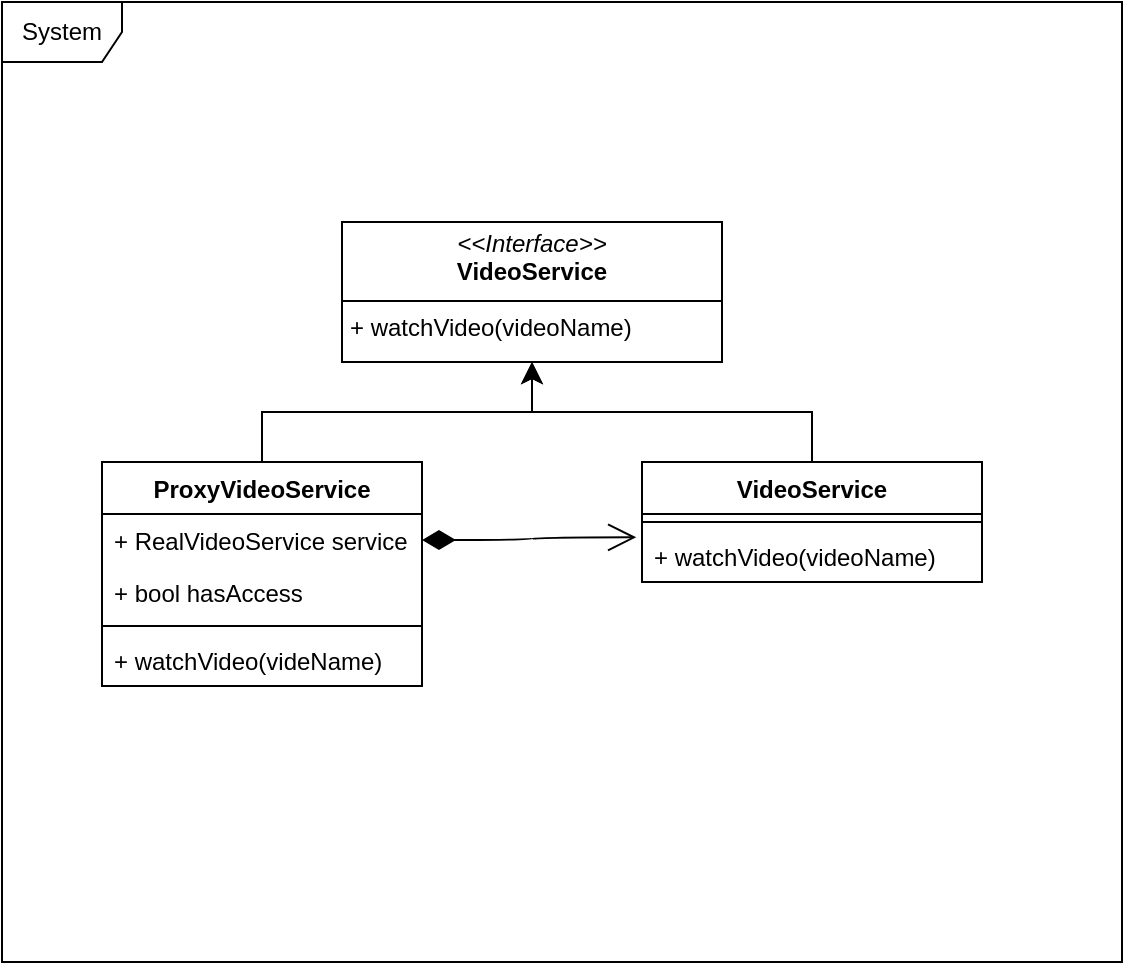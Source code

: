 <mxfile version="26.2.12">
  <diagram name="Página-1" id="r2bvop4C-KoJWWGskxlp">
    <mxGraphModel dx="1340" dy="571" grid="1" gridSize="10" guides="1" tooltips="1" connect="1" arrows="1" fold="1" page="1" pageScale="1" pageWidth="827" pageHeight="1169" math="0" shadow="0">
      <root>
        <mxCell id="0" />
        <mxCell id="1" parent="0" />
        <mxCell id="rAoNcaFQ0cFfPluoz4KQ-1" value="System" style="shape=umlFrame;whiteSpace=wrap;html=1;pointerEvents=0;" parent="1" vertex="1">
          <mxGeometry x="40" y="80" width="560" height="480" as="geometry" />
        </mxCell>
        <mxCell id="rAoNcaFQ0cFfPluoz4KQ-11" value="&lt;p style=&quot;margin:0px;margin-top:4px;text-align:center;&quot;&gt;&lt;i&gt;&amp;lt;&amp;lt;Interface&amp;gt;&amp;gt;&lt;/i&gt;&lt;br&gt;&lt;b&gt;VideoService&lt;/b&gt;&lt;/p&gt;&lt;hr size=&quot;1&quot; style=&quot;border-style:solid;&quot;&gt;&lt;p style=&quot;margin:0px;margin-left:4px;&quot;&gt;&lt;/p&gt;&lt;p style=&quot;margin:0px;margin-left:4px;&quot;&gt;+ watchVideo(videoName)&lt;/p&gt;" style="verticalAlign=top;align=left;overflow=fill;html=1;whiteSpace=wrap;" parent="1" vertex="1">
          <mxGeometry x="210" y="190" width="190" height="70" as="geometry" />
        </mxCell>
        <mxCell id="rAoNcaFQ0cFfPluoz4KQ-20" value="ProxyVideoService" style="swimlane;fontStyle=1;align=center;verticalAlign=top;childLayout=stackLayout;horizontal=1;startSize=26;horizontalStack=0;resizeParent=1;resizeParentMax=0;resizeLast=0;collapsible=1;marginBottom=0;whiteSpace=wrap;html=1;" parent="1" vertex="1">
          <mxGeometry x="90" y="310" width="160" height="112" as="geometry" />
        </mxCell>
        <mxCell id="rAoNcaFQ0cFfPluoz4KQ-21" value="+ RealVideoService service" style="text;strokeColor=none;fillColor=none;align=left;verticalAlign=top;spacingLeft=4;spacingRight=4;overflow=hidden;rotatable=0;points=[[0,0.5],[1,0.5]];portConstraint=eastwest;whiteSpace=wrap;html=1;" parent="rAoNcaFQ0cFfPluoz4KQ-20" vertex="1">
          <mxGeometry y="26" width="160" height="26" as="geometry" />
        </mxCell>
        <mxCell id="bJEbi1EaKm8jxVQGxCKY-1" value="+ bool hasAccess" style="text;strokeColor=none;fillColor=none;align=left;verticalAlign=top;spacingLeft=4;spacingRight=4;overflow=hidden;rotatable=0;points=[[0,0.5],[1,0.5]];portConstraint=eastwest;whiteSpace=wrap;html=1;" vertex="1" parent="rAoNcaFQ0cFfPluoz4KQ-20">
          <mxGeometry y="52" width="160" height="26" as="geometry" />
        </mxCell>
        <mxCell id="rAoNcaFQ0cFfPluoz4KQ-22" value="" style="line;strokeWidth=1;fillColor=none;align=left;verticalAlign=middle;spacingTop=-1;spacingLeft=3;spacingRight=3;rotatable=0;labelPosition=right;points=[];portConstraint=eastwest;strokeColor=inherit;" parent="rAoNcaFQ0cFfPluoz4KQ-20" vertex="1">
          <mxGeometry y="78" width="160" height="8" as="geometry" />
        </mxCell>
        <mxCell id="rAoNcaFQ0cFfPluoz4KQ-23" value="+ watchVideo(videName)" style="text;strokeColor=none;fillColor=none;align=left;verticalAlign=top;spacingLeft=4;spacingRight=4;overflow=hidden;rotatable=0;points=[[0,0.5],[1,0.5]];portConstraint=eastwest;whiteSpace=wrap;html=1;" parent="rAoNcaFQ0cFfPluoz4KQ-20" vertex="1">
          <mxGeometry y="86" width="160" height="26" as="geometry" />
        </mxCell>
        <mxCell id="bJEbi1EaKm8jxVQGxCKY-5" style="edgeStyle=orthogonalEdgeStyle;rounded=0;orthogonalLoop=1;jettySize=auto;html=1;fontSize=12;startSize=8;endSize=8;exitX=0.5;exitY=0;exitDx=0;exitDy=0;entryX=0.5;entryY=1;entryDx=0;entryDy=0;" edge="1" parent="1" source="9-CS1UIOnBhrdMq_kwQL-1" target="rAoNcaFQ0cFfPluoz4KQ-11">
          <mxGeometry relative="1" as="geometry">
            <mxPoint x="300" y="260" as="targetPoint" />
          </mxGeometry>
        </mxCell>
        <mxCell id="9-CS1UIOnBhrdMq_kwQL-1" value="VideoService" style="swimlane;fontStyle=1;align=center;verticalAlign=top;childLayout=stackLayout;horizontal=1;startSize=26;horizontalStack=0;resizeParent=1;resizeParentMax=0;resizeLast=0;collapsible=1;marginBottom=0;whiteSpace=wrap;html=1;" parent="1" vertex="1">
          <mxGeometry x="360" y="310" width="170" height="60" as="geometry" />
        </mxCell>
        <mxCell id="9-CS1UIOnBhrdMq_kwQL-3" value="" style="line;strokeWidth=1;fillColor=none;align=left;verticalAlign=middle;spacingTop=-1;spacingLeft=3;spacingRight=3;rotatable=0;labelPosition=right;points=[];portConstraint=eastwest;strokeColor=inherit;" parent="9-CS1UIOnBhrdMq_kwQL-1" vertex="1">
          <mxGeometry y="26" width="170" height="8" as="geometry" />
        </mxCell>
        <mxCell id="9-CS1UIOnBhrdMq_kwQL-23" value="+ watchVideo(videoName)" style="text;strokeColor=none;fillColor=none;align=left;verticalAlign=top;spacingLeft=4;spacingRight=4;overflow=hidden;rotatable=0;points=[[0,0.5],[1,0.5]];portConstraint=eastwest;whiteSpace=wrap;html=1;" parent="9-CS1UIOnBhrdMq_kwQL-1" vertex="1">
          <mxGeometry y="34" width="170" height="26" as="geometry" />
        </mxCell>
        <mxCell id="bJEbi1EaKm8jxVQGxCKY-3" value="" style="endArrow=classic;html=1;rounded=0;fontSize=12;startSize=8;endSize=8;exitX=0.5;exitY=0;exitDx=0;exitDy=0;edgeStyle=orthogonalEdgeStyle;entryX=0.5;entryY=1;entryDx=0;entryDy=0;" edge="1" parent="1" source="rAoNcaFQ0cFfPluoz4KQ-20" target="rAoNcaFQ0cFfPluoz4KQ-11">
          <mxGeometry width="50" height="50" relative="1" as="geometry">
            <mxPoint x="240" y="330" as="sourcePoint" />
            <mxPoint x="290" y="280" as="targetPoint" />
          </mxGeometry>
        </mxCell>
        <mxCell id="bJEbi1EaKm8jxVQGxCKY-7" value="" style="endArrow=open;html=1;endSize=12;startArrow=diamondThin;startSize=14;startFill=1;edgeStyle=orthogonalEdgeStyle;align=left;verticalAlign=bottom;rounded=0;fontSize=12;curved=1;entryX=-0.017;entryY=0.141;entryDx=0;entryDy=0;entryPerimeter=0;exitX=1;exitY=0.5;exitDx=0;exitDy=0;" edge="1" parent="1" source="rAoNcaFQ0cFfPluoz4KQ-21" target="9-CS1UIOnBhrdMq_kwQL-23">
          <mxGeometry x="-1" y="3" relative="1" as="geometry">
            <mxPoint x="240" y="350" as="sourcePoint" />
            <mxPoint x="400" y="350" as="targetPoint" />
            <Array as="points">
              <mxPoint x="305" y="349" />
              <mxPoint x="305" y="348" />
            </Array>
          </mxGeometry>
        </mxCell>
      </root>
    </mxGraphModel>
  </diagram>
</mxfile>
